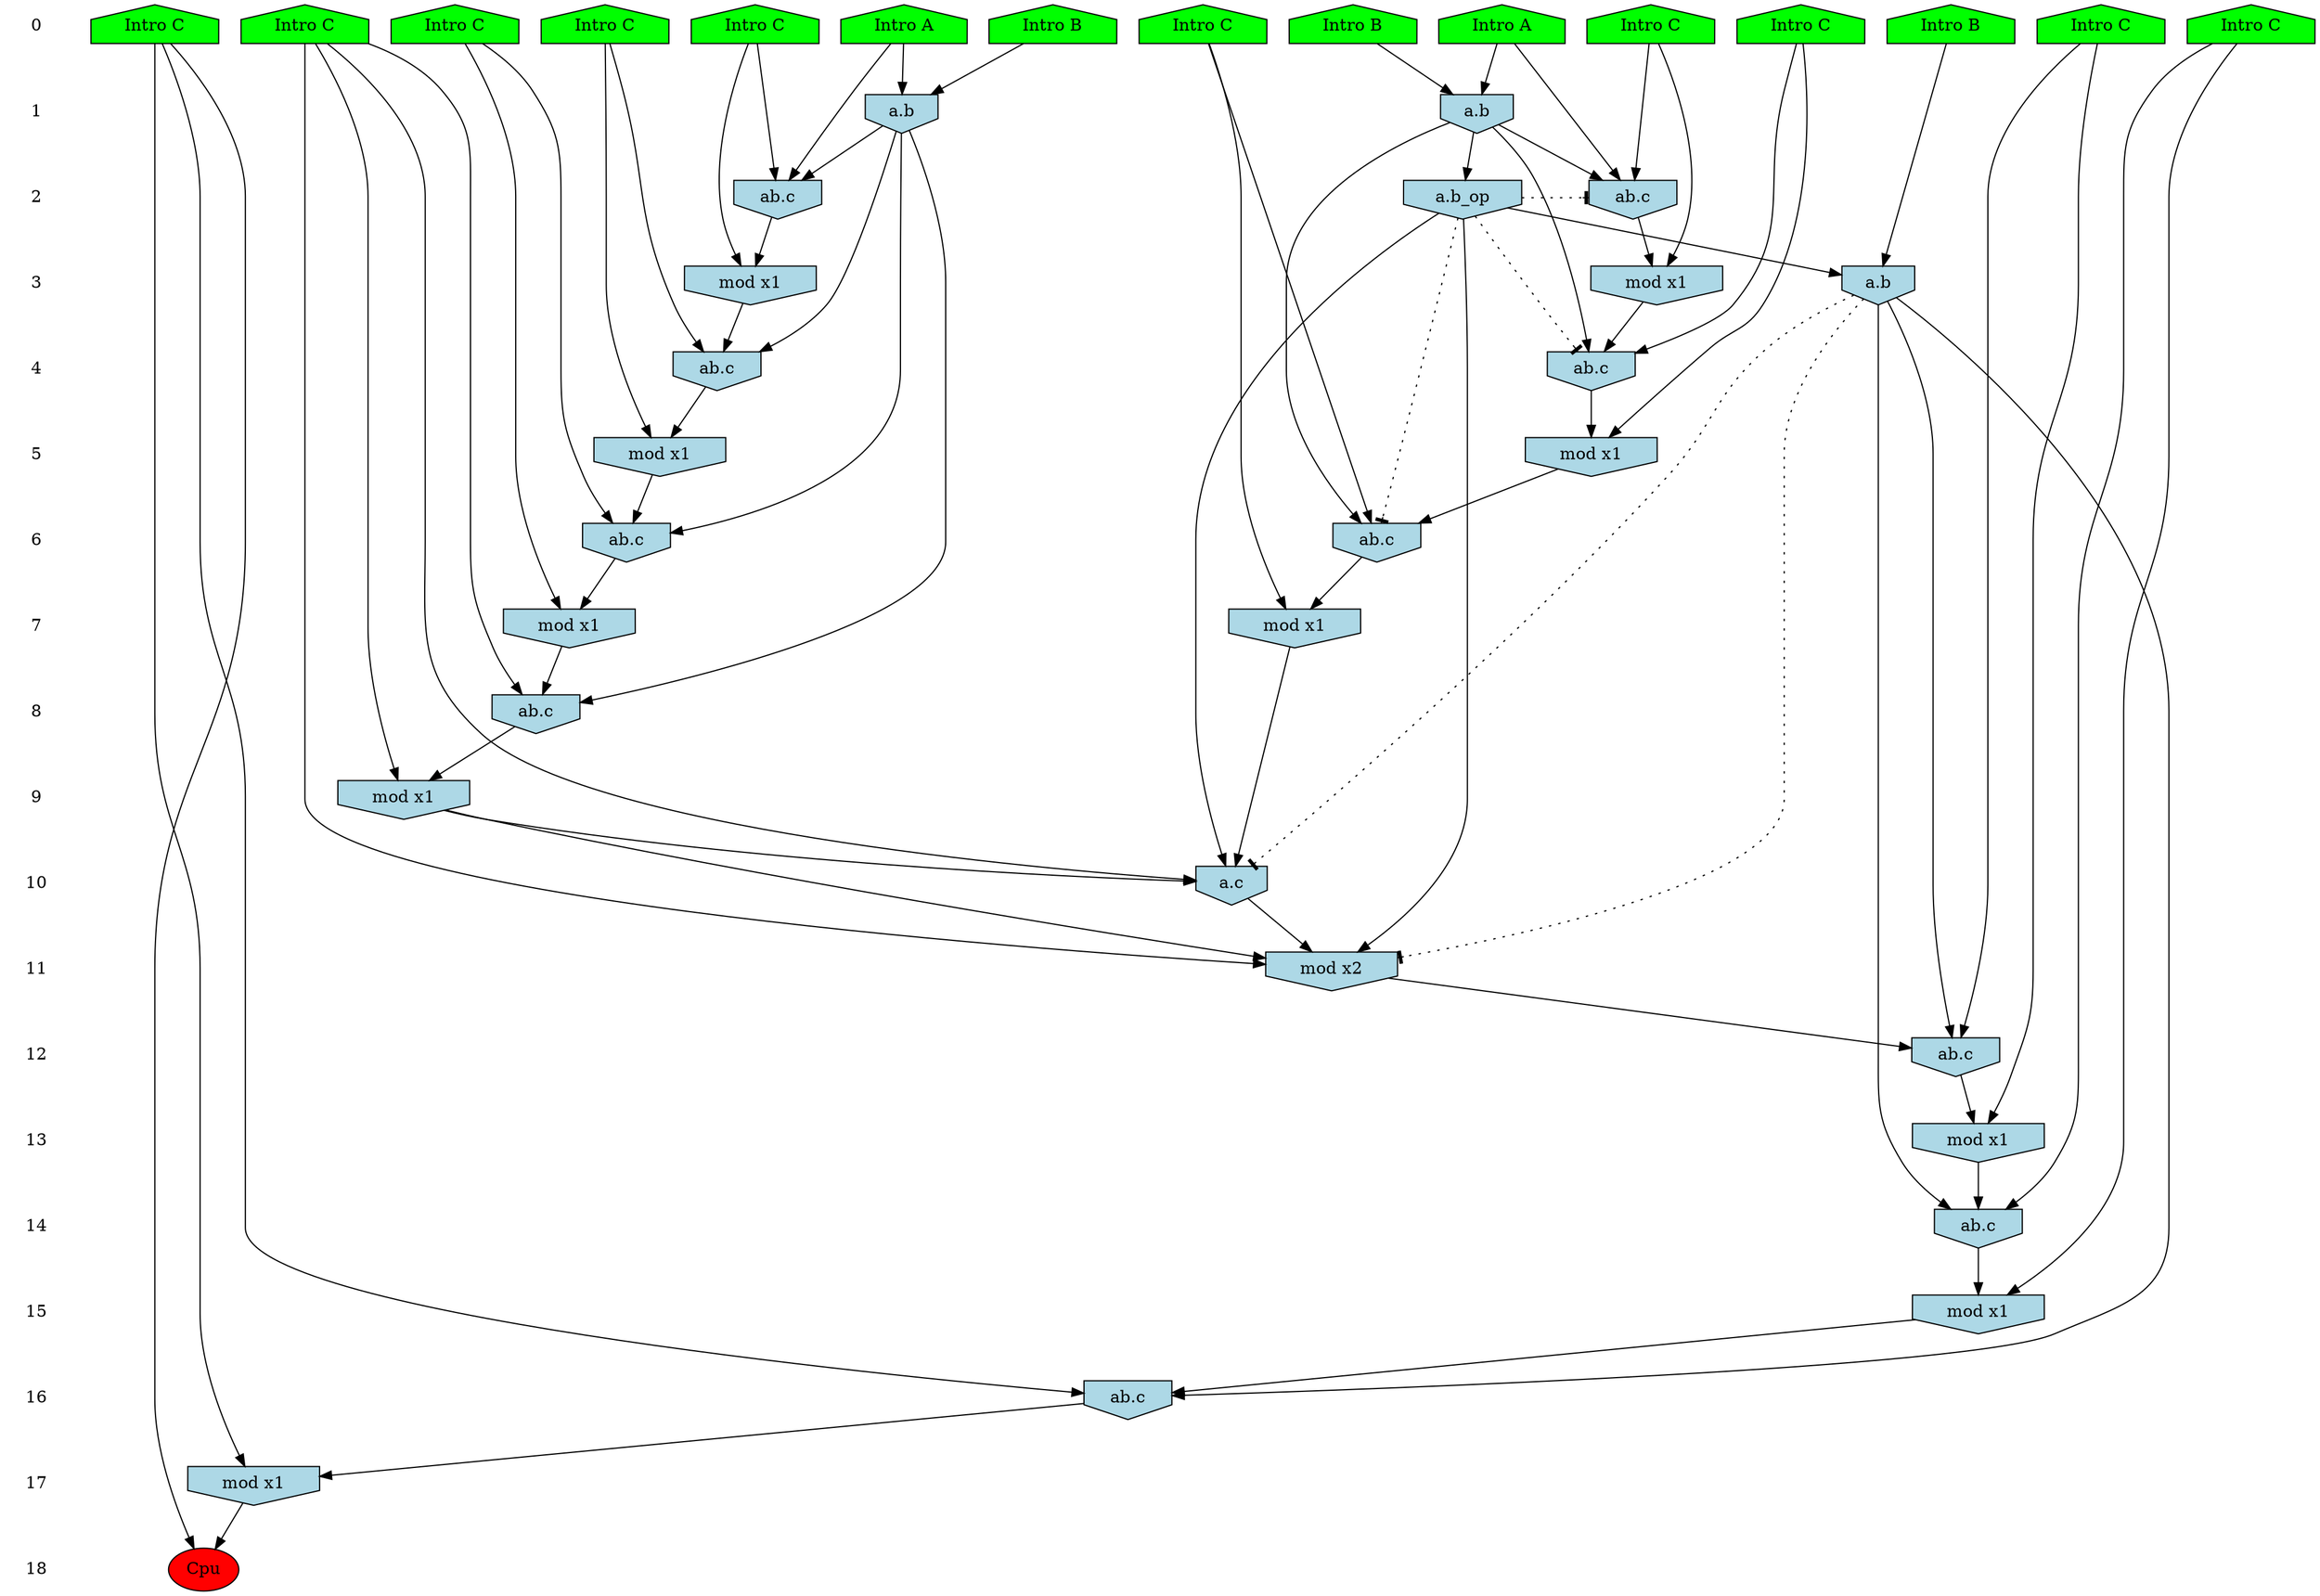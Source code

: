/* Compression of 1 causal flows obtained in average at 1.914843E+01 t.u */
/* Compressed causal flows were: [3496] */
digraph G{
 ranksep=.5 ; 
{ rank = same ; "0" [shape=plaintext] ; node_1 [label ="Intro A", shape=house, style=filled, fillcolor=green] ;
node_2 [label ="Intro B", shape=house, style=filled, fillcolor=green] ;
node_3 [label ="Intro B", shape=house, style=filled, fillcolor=green] ;
node_4 [label ="Intro B", shape=house, style=filled, fillcolor=green] ;
node_5 [label ="Intro A", shape=house, style=filled, fillcolor=green] ;
node_6 [label ="Intro C", shape=house, style=filled, fillcolor=green] ;
node_7 [label ="Intro C", shape=house, style=filled, fillcolor=green] ;
node_8 [label ="Intro C", shape=house, style=filled, fillcolor=green] ;
node_9 [label ="Intro C", shape=house, style=filled, fillcolor=green] ;
node_10 [label ="Intro C", shape=house, style=filled, fillcolor=green] ;
node_11 [label ="Intro C", shape=house, style=filled, fillcolor=green] ;
node_12 [label ="Intro C", shape=house, style=filled, fillcolor=green] ;
node_13 [label ="Intro C", shape=house, style=filled, fillcolor=green] ;
node_14 [label ="Intro C", shape=house, style=filled, fillcolor=green] ;
node_15 [label ="Intro C", shape=house, style=filled, fillcolor=green] ;
}
{ rank = same ; "1" [shape=plaintext] ; node_16 [label="a.b", shape=invhouse, style=filled, fillcolor = lightblue] ;
node_18 [label="a.b", shape=invhouse, style=filled, fillcolor = lightblue] ;
}
{ rank = same ; "2" [shape=plaintext] ; node_17 [label="ab.c", shape=invhouse, style=filled, fillcolor = lightblue] ;
node_19 [label="ab.c", shape=invhouse, style=filled, fillcolor = lightblue] ;
node_26 [label="a.b_op", shape=invhouse, style=filled, fillcolor = lightblue] ;
}
{ rank = same ; "3" [shape=plaintext] ; node_20 [label="mod x1", shape=invhouse, style=filled, fillcolor = lightblue] ;
node_22 [label="mod x1", shape=invhouse, style=filled, fillcolor = lightblue] ;
node_35 [label="a.b", shape=invhouse, style=filled, fillcolor = lightblue] ;
}
{ rank = same ; "4" [shape=plaintext] ; node_21 [label="ab.c", shape=invhouse, style=filled, fillcolor = lightblue] ;
node_27 [label="ab.c", shape=invhouse, style=filled, fillcolor = lightblue] ;
}
{ rank = same ; "5" [shape=plaintext] ; node_23 [label="mod x1", shape=invhouse, style=filled, fillcolor = lightblue] ;
node_28 [label="mod x1", shape=invhouse, style=filled, fillcolor = lightblue] ;
}
{ rank = same ; "6" [shape=plaintext] ; node_24 [label="ab.c", shape=invhouse, style=filled, fillcolor = lightblue] ;
node_29 [label="ab.c", shape=invhouse, style=filled, fillcolor = lightblue] ;
}
{ rank = same ; "7" [shape=plaintext] ; node_25 [label="mod x1", shape=invhouse, style=filled, fillcolor = lightblue] ;
node_30 [label="mod x1", shape=invhouse, style=filled, fillcolor = lightblue] ;
}
{ rank = same ; "8" [shape=plaintext] ; node_31 [label="ab.c", shape=invhouse, style=filled, fillcolor = lightblue] ;
}
{ rank = same ; "9" [shape=plaintext] ; node_32 [label="mod x1", shape=invhouse, style=filled, fillcolor = lightblue] ;
}
{ rank = same ; "10" [shape=plaintext] ; node_33 [label="a.c", shape=invhouse, style=filled, fillcolor = lightblue] ;
}
{ rank = same ; "11" [shape=plaintext] ; node_34 [label="mod x2", shape=invhouse, style=filled, fillcolor = lightblue] ;
}
{ rank = same ; "12" [shape=plaintext] ; node_36 [label="ab.c", shape=invhouse, style=filled, fillcolor = lightblue] ;
}
{ rank = same ; "13" [shape=plaintext] ; node_37 [label="mod x1", shape=invhouse, style=filled, fillcolor = lightblue] ;
}
{ rank = same ; "14" [shape=plaintext] ; node_38 [label="ab.c", shape=invhouse, style=filled, fillcolor = lightblue] ;
}
{ rank = same ; "15" [shape=plaintext] ; node_39 [label="mod x1", shape=invhouse, style=filled, fillcolor = lightblue] ;
}
{ rank = same ; "16" [shape=plaintext] ; node_40 [label="ab.c", shape=invhouse, style=filled, fillcolor = lightblue] ;
}
{ rank = same ; "17" [shape=plaintext] ; node_41 [label="mod x1", shape=invhouse, style=filled, fillcolor = lightblue] ;
}
{ rank = same ; "18" [shape=plaintext] ; node_42 [label ="Cpu", style=filled, fillcolor=red] ;
}
"0" -> "1" [style="invis"]; 
"1" -> "2" [style="invis"]; 
"2" -> "3" [style="invis"]; 
"3" -> "4" [style="invis"]; 
"4" -> "5" [style="invis"]; 
"5" -> "6" [style="invis"]; 
"6" -> "7" [style="invis"]; 
"7" -> "8" [style="invis"]; 
"8" -> "9" [style="invis"]; 
"9" -> "10" [style="invis"]; 
"10" -> "11" [style="invis"]; 
"11" -> "12" [style="invis"]; 
"12" -> "13" [style="invis"]; 
"13" -> "14" [style="invis"]; 
"14" -> "15" [style="invis"]; 
"15" -> "16" [style="invis"]; 
"16" -> "17" [style="invis"]; 
"17" -> "18" [style="invis"]; 
node_4 -> node_16
node_5 -> node_16
node_5 -> node_17
node_14 -> node_17
node_16 -> node_17
node_1 -> node_18
node_2 -> node_18
node_1 -> node_19
node_12 -> node_19
node_18 -> node_19
node_12 -> node_20
node_19 -> node_20
node_8 -> node_21
node_18 -> node_21
node_20 -> node_21
node_14 -> node_22
node_17 -> node_22
node_8 -> node_23
node_21 -> node_23
node_11 -> node_24
node_18 -> node_24
node_23 -> node_24
node_11 -> node_25
node_24 -> node_25
node_18 -> node_26
node_7 -> node_27
node_16 -> node_27
node_22 -> node_27
node_7 -> node_28
node_27 -> node_28
node_6 -> node_29
node_16 -> node_29
node_28 -> node_29
node_6 -> node_30
node_29 -> node_30
node_15 -> node_31
node_16 -> node_31
node_30 -> node_31
node_15 -> node_32
node_31 -> node_32
node_15 -> node_33
node_25 -> node_33
node_26 -> node_33
node_32 -> node_33
node_15 -> node_34
node_26 -> node_34
node_32 -> node_34
node_33 -> node_34
node_3 -> node_35
node_26 -> node_35
node_9 -> node_36
node_34 -> node_36
node_35 -> node_36
node_9 -> node_37
node_36 -> node_37
node_13 -> node_38
node_35 -> node_38
node_37 -> node_38
node_13 -> node_39
node_38 -> node_39
node_10 -> node_40
node_35 -> node_40
node_39 -> node_40
node_10 -> node_41
node_40 -> node_41
node_10 -> node_42
node_41 -> node_42
node_26 -> node_24 [style=dotted, arrowhead = tee] 
node_26 -> node_21 [style=dotted, arrowhead = tee] 
node_26 -> node_19 [style=dotted, arrowhead = tee] 
node_35 -> node_34 [style=dotted, arrowhead = tee] 
node_35 -> node_33 [style=dotted, arrowhead = tee] 
}
/*
 Dot generation time: 0.000788
*/